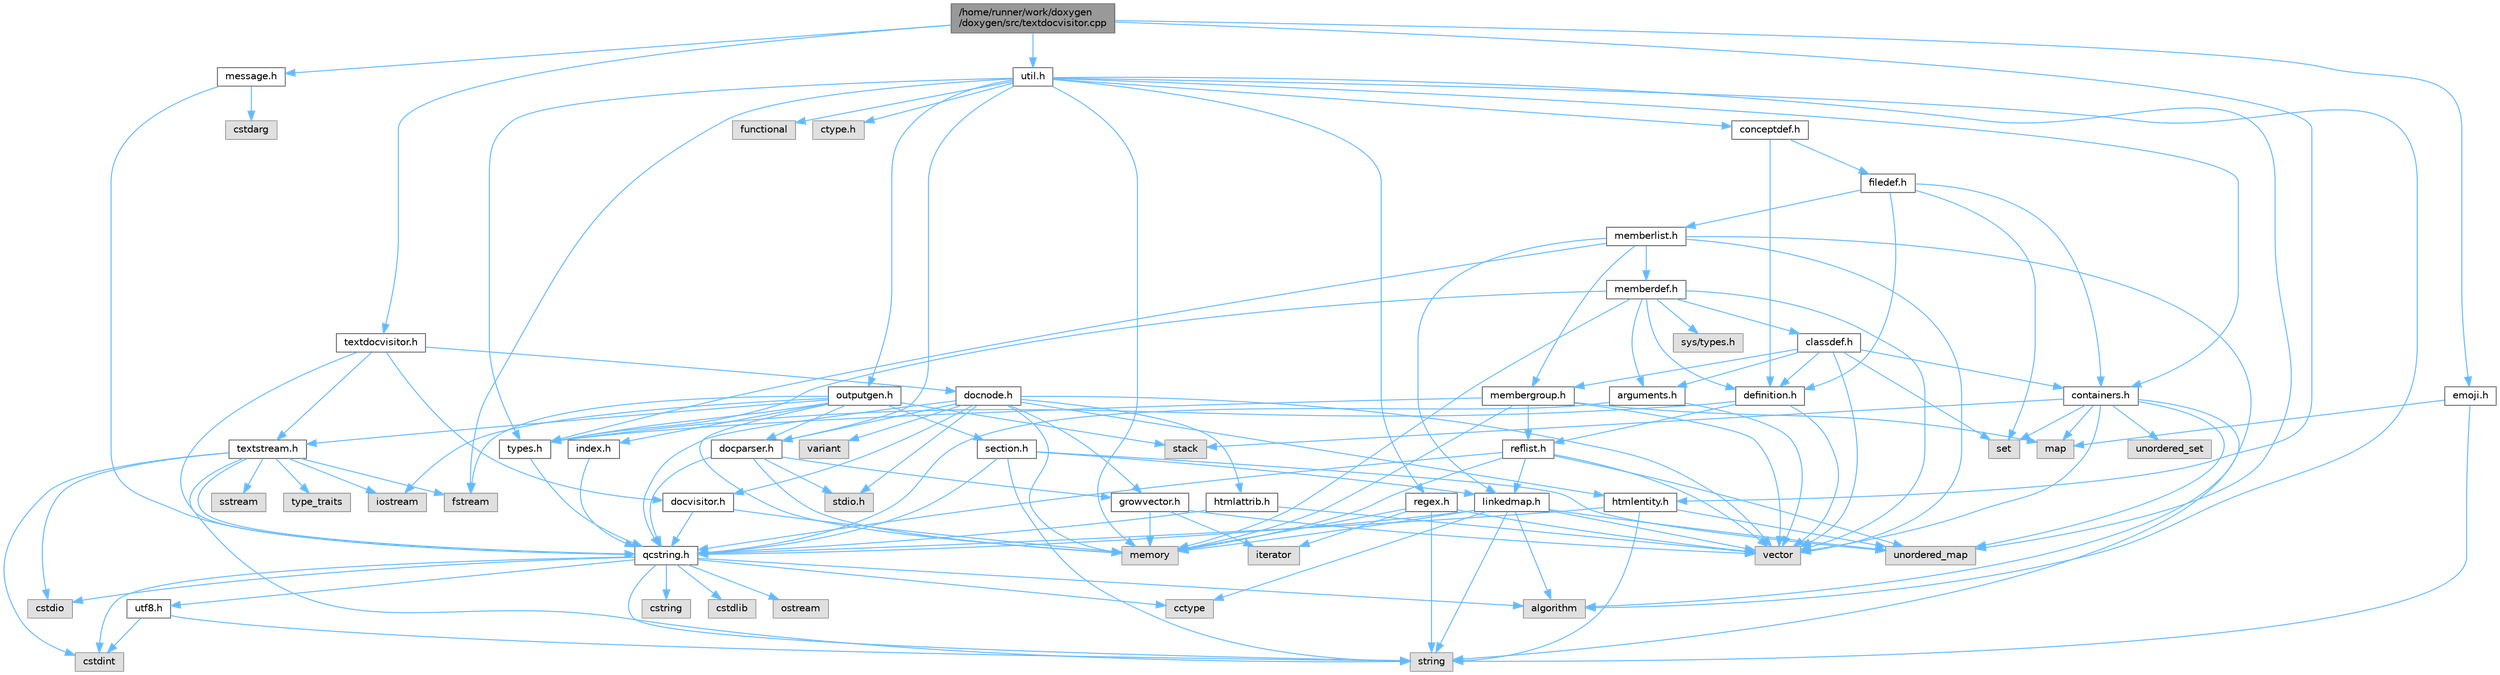 digraph "/home/runner/work/doxygen/doxygen/src/textdocvisitor.cpp"
{
 // INTERACTIVE_SVG=YES
 // LATEX_PDF_SIZE
  bgcolor="transparent";
  edge [fontname=Helvetica,fontsize=10,labelfontname=Helvetica,labelfontsize=10];
  node [fontname=Helvetica,fontsize=10,shape=box,height=0.2,width=0.4];
  Node1 [label="/home/runner/work/doxygen\l/doxygen/src/textdocvisitor.cpp",height=0.2,width=0.4,color="gray40", fillcolor="grey60", style="filled", fontcolor="black",tooltip=" "];
  Node1 -> Node2 [color="steelblue1",style="solid"];
  Node2 [label="textdocvisitor.h",height=0.2,width=0.4,color="grey40", fillcolor="white", style="filled",URL="$dd/d66/textdocvisitor_8h.html",tooltip=" "];
  Node2 -> Node3 [color="steelblue1",style="solid"];
  Node3 [label="qcstring.h",height=0.2,width=0.4,color="grey40", fillcolor="white", style="filled",URL="$d7/d5c/qcstring_8h.html",tooltip=" "];
  Node3 -> Node4 [color="steelblue1",style="solid"];
  Node4 [label="string",height=0.2,width=0.4,color="grey60", fillcolor="#E0E0E0", style="filled",tooltip=" "];
  Node3 -> Node5 [color="steelblue1",style="solid"];
  Node5 [label="algorithm",height=0.2,width=0.4,color="grey60", fillcolor="#E0E0E0", style="filled",tooltip=" "];
  Node3 -> Node6 [color="steelblue1",style="solid"];
  Node6 [label="cctype",height=0.2,width=0.4,color="grey60", fillcolor="#E0E0E0", style="filled",tooltip=" "];
  Node3 -> Node7 [color="steelblue1",style="solid"];
  Node7 [label="cstring",height=0.2,width=0.4,color="grey60", fillcolor="#E0E0E0", style="filled",tooltip=" "];
  Node3 -> Node8 [color="steelblue1",style="solid"];
  Node8 [label="cstdio",height=0.2,width=0.4,color="grey60", fillcolor="#E0E0E0", style="filled",tooltip=" "];
  Node3 -> Node9 [color="steelblue1",style="solid"];
  Node9 [label="cstdlib",height=0.2,width=0.4,color="grey60", fillcolor="#E0E0E0", style="filled",tooltip=" "];
  Node3 -> Node10 [color="steelblue1",style="solid"];
  Node10 [label="cstdint",height=0.2,width=0.4,color="grey60", fillcolor="#E0E0E0", style="filled",tooltip=" "];
  Node3 -> Node11 [color="steelblue1",style="solid"];
  Node11 [label="ostream",height=0.2,width=0.4,color="grey60", fillcolor="#E0E0E0", style="filled",tooltip=" "];
  Node3 -> Node12 [color="steelblue1",style="solid"];
  Node12 [label="utf8.h",height=0.2,width=0.4,color="grey40", fillcolor="white", style="filled",URL="$db/d7c/utf8_8h.html",tooltip="Various UTF8 related helper functions."];
  Node12 -> Node10 [color="steelblue1",style="solid"];
  Node12 -> Node4 [color="steelblue1",style="solid"];
  Node2 -> Node13 [color="steelblue1",style="solid"];
  Node13 [label="docvisitor.h",height=0.2,width=0.4,color="grey40", fillcolor="white", style="filled",URL="$d2/d3c/docvisitor_8h.html",tooltip=" "];
  Node13 -> Node14 [color="steelblue1",style="solid"];
  Node14 [label="memory",height=0.2,width=0.4,color="grey60", fillcolor="#E0E0E0", style="filled",tooltip=" "];
  Node13 -> Node3 [color="steelblue1",style="solid"];
  Node2 -> Node15 [color="steelblue1",style="solid"];
  Node15 [label="docnode.h",height=0.2,width=0.4,color="grey40", fillcolor="white", style="filled",URL="$de/d2b/docnode_8h.html",tooltip=" "];
  Node15 -> Node16 [color="steelblue1",style="solid"];
  Node16 [label="stdio.h",height=0.2,width=0.4,color="grey60", fillcolor="#E0E0E0", style="filled",tooltip=" "];
  Node15 -> Node17 [color="steelblue1",style="solid"];
  Node17 [label="vector",height=0.2,width=0.4,color="grey60", fillcolor="#E0E0E0", style="filled",tooltip=" "];
  Node15 -> Node14 [color="steelblue1",style="solid"];
  Node15 -> Node18 [color="steelblue1",style="solid"];
  Node18 [label="variant",height=0.2,width=0.4,color="grey60", fillcolor="#E0E0E0", style="filled",tooltip=" "];
  Node15 -> Node3 [color="steelblue1",style="solid"];
  Node15 -> Node13 [color="steelblue1",style="solid"];
  Node15 -> Node19 [color="steelblue1",style="solid"];
  Node19 [label="docparser.h",height=0.2,width=0.4,color="grey40", fillcolor="white", style="filled",URL="$de/d9c/docparser_8h.html",tooltip=" "];
  Node19 -> Node16 [color="steelblue1",style="solid"];
  Node19 -> Node14 [color="steelblue1",style="solid"];
  Node19 -> Node3 [color="steelblue1",style="solid"];
  Node19 -> Node20 [color="steelblue1",style="solid"];
  Node20 [label="growvector.h",height=0.2,width=0.4,color="grey40", fillcolor="white", style="filled",URL="$d7/d50/growvector_8h.html",tooltip=" "];
  Node20 -> Node17 [color="steelblue1",style="solid"];
  Node20 -> Node14 [color="steelblue1",style="solid"];
  Node20 -> Node21 [color="steelblue1",style="solid"];
  Node21 [label="iterator",height=0.2,width=0.4,color="grey60", fillcolor="#E0E0E0", style="filled",tooltip=" "];
  Node15 -> Node22 [color="steelblue1",style="solid"];
  Node22 [label="htmlattrib.h",height=0.2,width=0.4,color="grey40", fillcolor="white", style="filled",URL="$d0/d73/htmlattrib_8h.html",tooltip=" "];
  Node22 -> Node17 [color="steelblue1",style="solid"];
  Node22 -> Node3 [color="steelblue1",style="solid"];
  Node15 -> Node23 [color="steelblue1",style="solid"];
  Node23 [label="htmlentity.h",height=0.2,width=0.4,color="grey40", fillcolor="white", style="filled",URL="$db/dc6/htmlentity_8h.html",tooltip=" "];
  Node23 -> Node24 [color="steelblue1",style="solid"];
  Node24 [label="unordered_map",height=0.2,width=0.4,color="grey60", fillcolor="#E0E0E0", style="filled",tooltip=" "];
  Node23 -> Node4 [color="steelblue1",style="solid"];
  Node23 -> Node3 [color="steelblue1",style="solid"];
  Node15 -> Node20 [color="steelblue1",style="solid"];
  Node2 -> Node25 [color="steelblue1",style="solid"];
  Node25 [label="textstream.h",height=0.2,width=0.4,color="grey40", fillcolor="white", style="filled",URL="$d4/d7d/textstream_8h.html",tooltip=" "];
  Node25 -> Node4 [color="steelblue1",style="solid"];
  Node25 -> Node26 [color="steelblue1",style="solid"];
  Node26 [label="iostream",height=0.2,width=0.4,color="grey60", fillcolor="#E0E0E0", style="filled",tooltip=" "];
  Node25 -> Node27 [color="steelblue1",style="solid"];
  Node27 [label="sstream",height=0.2,width=0.4,color="grey60", fillcolor="#E0E0E0", style="filled",tooltip=" "];
  Node25 -> Node10 [color="steelblue1",style="solid"];
  Node25 -> Node8 [color="steelblue1",style="solid"];
  Node25 -> Node28 [color="steelblue1",style="solid"];
  Node28 [label="fstream",height=0.2,width=0.4,color="grey60", fillcolor="#E0E0E0", style="filled",tooltip=" "];
  Node25 -> Node29 [color="steelblue1",style="solid"];
  Node29 [label="type_traits",height=0.2,width=0.4,color="grey60", fillcolor="#E0E0E0", style="filled",tooltip=" "];
  Node25 -> Node3 [color="steelblue1",style="solid"];
  Node1 -> Node30 [color="steelblue1",style="solid"];
  Node30 [label="message.h",height=0.2,width=0.4,color="grey40", fillcolor="white", style="filled",URL="$d2/d0d/message_8h.html",tooltip=" "];
  Node30 -> Node31 [color="steelblue1",style="solid"];
  Node31 [label="cstdarg",height=0.2,width=0.4,color="grey60", fillcolor="#E0E0E0", style="filled",tooltip=" "];
  Node30 -> Node3 [color="steelblue1",style="solid"];
  Node1 -> Node32 [color="steelblue1",style="solid"];
  Node32 [label="util.h",height=0.2,width=0.4,color="grey40", fillcolor="white", style="filled",URL="$d8/d3c/util_8h.html",tooltip="A bunch of utility functions."];
  Node32 -> Node14 [color="steelblue1",style="solid"];
  Node32 -> Node24 [color="steelblue1",style="solid"];
  Node32 -> Node5 [color="steelblue1",style="solid"];
  Node32 -> Node33 [color="steelblue1",style="solid"];
  Node33 [label="functional",height=0.2,width=0.4,color="grey60", fillcolor="#E0E0E0", style="filled",tooltip=" "];
  Node32 -> Node28 [color="steelblue1",style="solid"];
  Node32 -> Node34 [color="steelblue1",style="solid"];
  Node34 [label="ctype.h",height=0.2,width=0.4,color="grey60", fillcolor="#E0E0E0", style="filled",tooltip=" "];
  Node32 -> Node35 [color="steelblue1",style="solid"];
  Node35 [label="types.h",height=0.2,width=0.4,color="grey40", fillcolor="white", style="filled",URL="$d9/d49/types_8h.html",tooltip="This file contains a number of basic enums and types."];
  Node35 -> Node3 [color="steelblue1",style="solid"];
  Node32 -> Node19 [color="steelblue1",style="solid"];
  Node32 -> Node36 [color="steelblue1",style="solid"];
  Node36 [label="containers.h",height=0.2,width=0.4,color="grey40", fillcolor="white", style="filled",URL="$d5/d75/containers_8h.html",tooltip=" "];
  Node36 -> Node17 [color="steelblue1",style="solid"];
  Node36 -> Node4 [color="steelblue1",style="solid"];
  Node36 -> Node37 [color="steelblue1",style="solid"];
  Node37 [label="set",height=0.2,width=0.4,color="grey60", fillcolor="#E0E0E0", style="filled",tooltip=" "];
  Node36 -> Node38 [color="steelblue1",style="solid"];
  Node38 [label="map",height=0.2,width=0.4,color="grey60", fillcolor="#E0E0E0", style="filled",tooltip=" "];
  Node36 -> Node39 [color="steelblue1",style="solid"];
  Node39 [label="unordered_set",height=0.2,width=0.4,color="grey60", fillcolor="#E0E0E0", style="filled",tooltip=" "];
  Node36 -> Node24 [color="steelblue1",style="solid"];
  Node36 -> Node40 [color="steelblue1",style="solid"];
  Node40 [label="stack",height=0.2,width=0.4,color="grey60", fillcolor="#E0E0E0", style="filled",tooltip=" "];
  Node32 -> Node41 [color="steelblue1",style="solid"];
  Node41 [label="outputgen.h",height=0.2,width=0.4,color="grey40", fillcolor="white", style="filled",URL="$df/d06/outputgen_8h.html",tooltip=" "];
  Node41 -> Node14 [color="steelblue1",style="solid"];
  Node41 -> Node40 [color="steelblue1",style="solid"];
  Node41 -> Node26 [color="steelblue1",style="solid"];
  Node41 -> Node28 [color="steelblue1",style="solid"];
  Node41 -> Node35 [color="steelblue1",style="solid"];
  Node41 -> Node42 [color="steelblue1",style="solid"];
  Node42 [label="index.h",height=0.2,width=0.4,color="grey40", fillcolor="white", style="filled",URL="$d1/db5/index_8h.html",tooltip=" "];
  Node42 -> Node3 [color="steelblue1",style="solid"];
  Node41 -> Node43 [color="steelblue1",style="solid"];
  Node43 [label="section.h",height=0.2,width=0.4,color="grey40", fillcolor="white", style="filled",URL="$d1/d2a/section_8h.html",tooltip=" "];
  Node43 -> Node4 [color="steelblue1",style="solid"];
  Node43 -> Node24 [color="steelblue1",style="solid"];
  Node43 -> Node3 [color="steelblue1",style="solid"];
  Node43 -> Node44 [color="steelblue1",style="solid"];
  Node44 [label="linkedmap.h",height=0.2,width=0.4,color="grey40", fillcolor="white", style="filled",URL="$da/de1/linkedmap_8h.html",tooltip=" "];
  Node44 -> Node24 [color="steelblue1",style="solid"];
  Node44 -> Node17 [color="steelblue1",style="solid"];
  Node44 -> Node14 [color="steelblue1",style="solid"];
  Node44 -> Node4 [color="steelblue1",style="solid"];
  Node44 -> Node5 [color="steelblue1",style="solid"];
  Node44 -> Node6 [color="steelblue1",style="solid"];
  Node44 -> Node3 [color="steelblue1",style="solid"];
  Node41 -> Node25 [color="steelblue1",style="solid"];
  Node41 -> Node19 [color="steelblue1",style="solid"];
  Node32 -> Node45 [color="steelblue1",style="solid"];
  Node45 [label="regex.h",height=0.2,width=0.4,color="grey40", fillcolor="white", style="filled",URL="$d1/d21/regex_8h.html",tooltip=" "];
  Node45 -> Node14 [color="steelblue1",style="solid"];
  Node45 -> Node4 [color="steelblue1",style="solid"];
  Node45 -> Node17 [color="steelblue1",style="solid"];
  Node45 -> Node21 [color="steelblue1",style="solid"];
  Node32 -> Node46 [color="steelblue1",style="solid"];
  Node46 [label="conceptdef.h",height=0.2,width=0.4,color="grey40", fillcolor="white", style="filled",URL="$da/df1/conceptdef_8h.html",tooltip=" "];
  Node46 -> Node47 [color="steelblue1",style="solid"];
  Node47 [label="definition.h",height=0.2,width=0.4,color="grey40", fillcolor="white", style="filled",URL="$df/da1/definition_8h.html",tooltip=" "];
  Node47 -> Node17 [color="steelblue1",style="solid"];
  Node47 -> Node35 [color="steelblue1",style="solid"];
  Node47 -> Node48 [color="steelblue1",style="solid"];
  Node48 [label="reflist.h",height=0.2,width=0.4,color="grey40", fillcolor="white", style="filled",URL="$d1/d02/reflist_8h.html",tooltip=" "];
  Node48 -> Node17 [color="steelblue1",style="solid"];
  Node48 -> Node24 [color="steelblue1",style="solid"];
  Node48 -> Node14 [color="steelblue1",style="solid"];
  Node48 -> Node3 [color="steelblue1",style="solid"];
  Node48 -> Node44 [color="steelblue1",style="solid"];
  Node46 -> Node49 [color="steelblue1",style="solid"];
  Node49 [label="filedef.h",height=0.2,width=0.4,color="grey40", fillcolor="white", style="filled",URL="$d4/d3a/filedef_8h.html",tooltip=" "];
  Node49 -> Node37 [color="steelblue1",style="solid"];
  Node49 -> Node47 [color="steelblue1",style="solid"];
  Node49 -> Node50 [color="steelblue1",style="solid"];
  Node50 [label="memberlist.h",height=0.2,width=0.4,color="grey40", fillcolor="white", style="filled",URL="$dd/d78/memberlist_8h.html",tooltip=" "];
  Node50 -> Node17 [color="steelblue1",style="solid"];
  Node50 -> Node5 [color="steelblue1",style="solid"];
  Node50 -> Node51 [color="steelblue1",style="solid"];
  Node51 [label="memberdef.h",height=0.2,width=0.4,color="grey40", fillcolor="white", style="filled",URL="$d4/d46/memberdef_8h.html",tooltip=" "];
  Node51 -> Node17 [color="steelblue1",style="solid"];
  Node51 -> Node14 [color="steelblue1",style="solid"];
  Node51 -> Node52 [color="steelblue1",style="solid"];
  Node52 [label="sys/types.h",height=0.2,width=0.4,color="grey60", fillcolor="#E0E0E0", style="filled",tooltip=" "];
  Node51 -> Node35 [color="steelblue1",style="solid"];
  Node51 -> Node47 [color="steelblue1",style="solid"];
  Node51 -> Node53 [color="steelblue1",style="solid"];
  Node53 [label="arguments.h",height=0.2,width=0.4,color="grey40", fillcolor="white", style="filled",URL="$df/d9b/arguments_8h.html",tooltip=" "];
  Node53 -> Node17 [color="steelblue1",style="solid"];
  Node53 -> Node3 [color="steelblue1",style="solid"];
  Node51 -> Node54 [color="steelblue1",style="solid"];
  Node54 [label="classdef.h",height=0.2,width=0.4,color="grey40", fillcolor="white", style="filled",URL="$d1/da6/classdef_8h.html",tooltip=" "];
  Node54 -> Node17 [color="steelblue1",style="solid"];
  Node54 -> Node37 [color="steelblue1",style="solid"];
  Node54 -> Node36 [color="steelblue1",style="solid"];
  Node54 -> Node47 [color="steelblue1",style="solid"];
  Node54 -> Node53 [color="steelblue1",style="solid"];
  Node54 -> Node55 [color="steelblue1",style="solid"];
  Node55 [label="membergroup.h",height=0.2,width=0.4,color="grey40", fillcolor="white", style="filled",URL="$d9/d11/membergroup_8h.html",tooltip=" "];
  Node55 -> Node17 [color="steelblue1",style="solid"];
  Node55 -> Node38 [color="steelblue1",style="solid"];
  Node55 -> Node14 [color="steelblue1",style="solid"];
  Node55 -> Node35 [color="steelblue1",style="solid"];
  Node55 -> Node48 [color="steelblue1",style="solid"];
  Node50 -> Node44 [color="steelblue1",style="solid"];
  Node50 -> Node35 [color="steelblue1",style="solid"];
  Node50 -> Node55 [color="steelblue1",style="solid"];
  Node49 -> Node36 [color="steelblue1",style="solid"];
  Node1 -> Node23 [color="steelblue1",style="solid"];
  Node1 -> Node56 [color="steelblue1",style="solid"];
  Node56 [label="emoji.h",height=0.2,width=0.4,color="grey40", fillcolor="white", style="filled",URL="$d6/dd3/emoji_8h.html",tooltip=" "];
  Node56 -> Node38 [color="steelblue1",style="solid"];
  Node56 -> Node4 [color="steelblue1",style="solid"];
}
